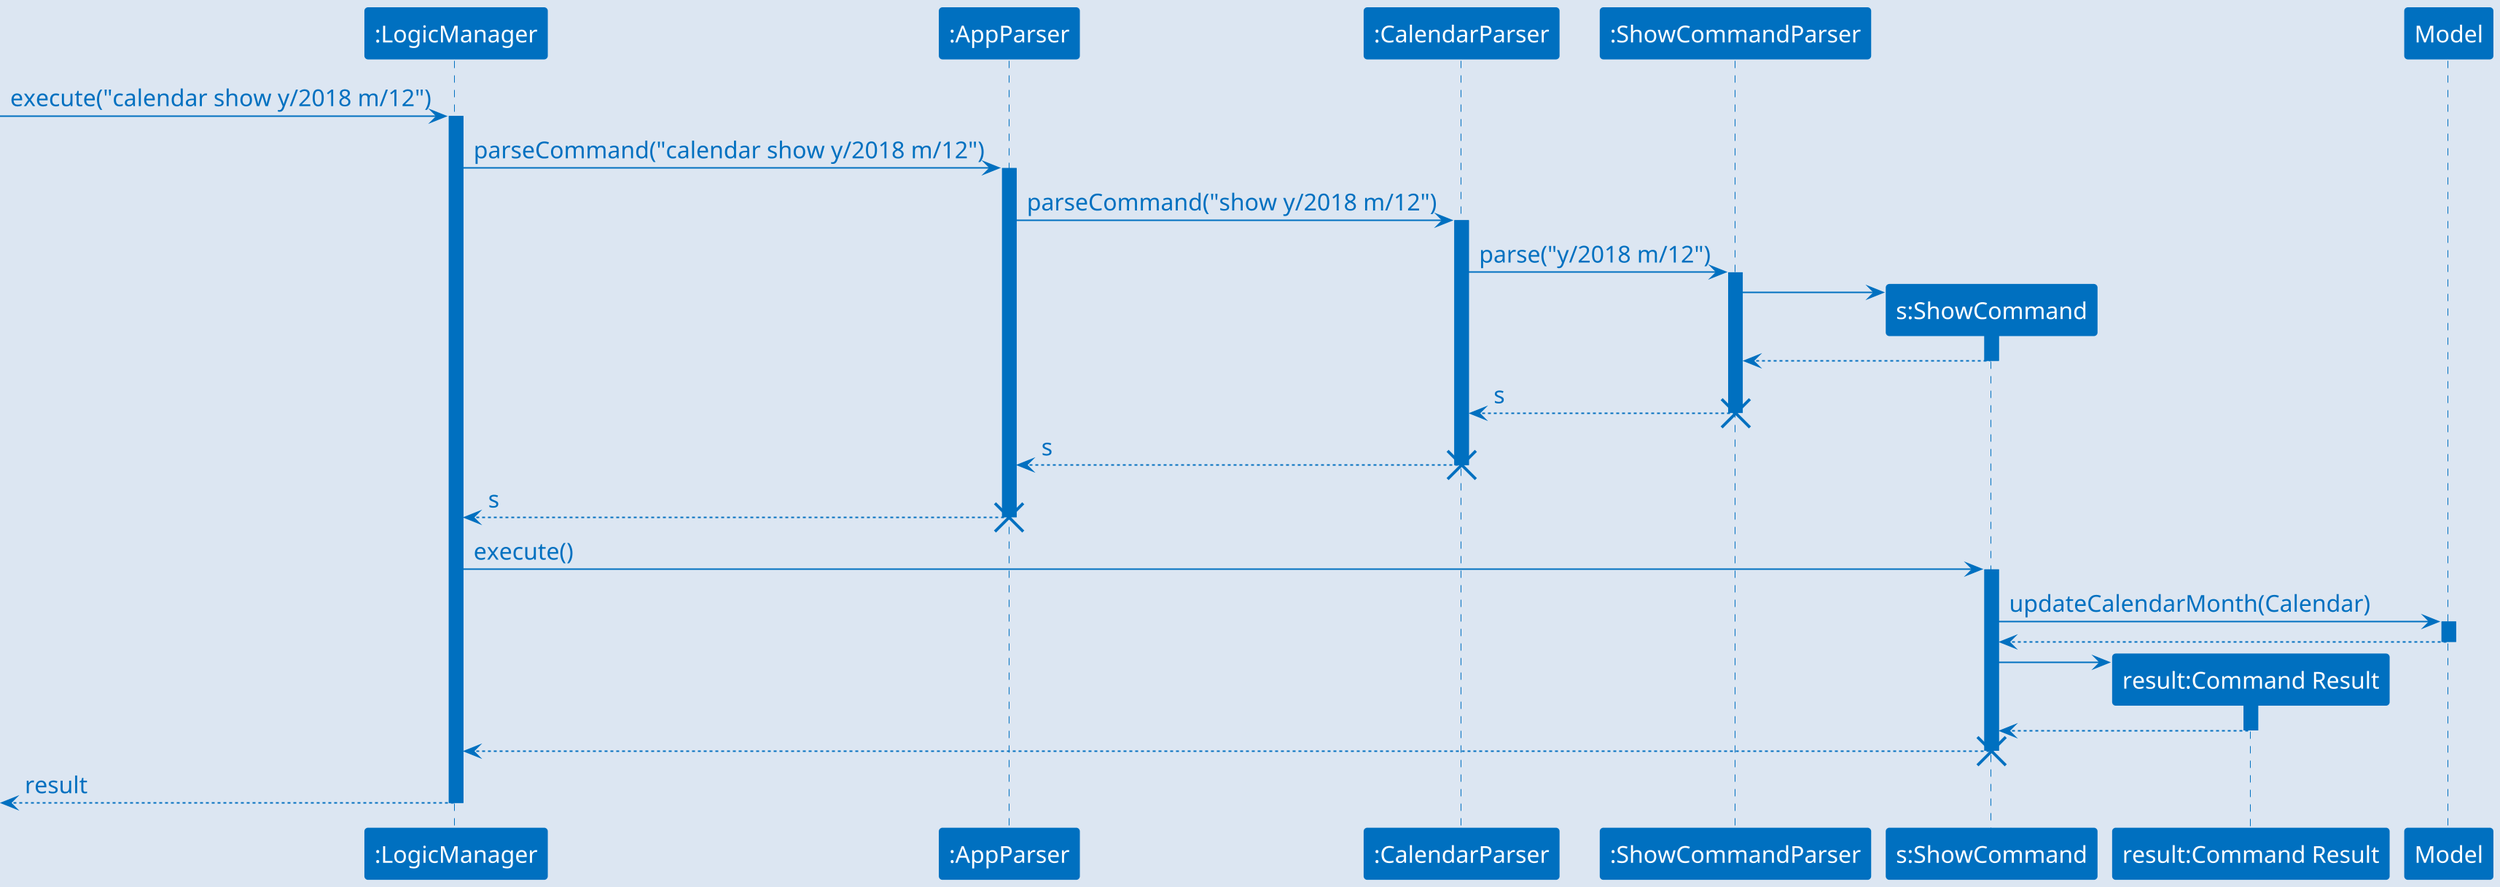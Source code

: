 @startuml CalendarShowCommandSequence

scale 2
skinparam defaultFontName Calibri
skinparam defaultFontSize 16
skinparam backgroundColor #DCE6F2
skinparam shadowing false

skinparam sequence {
    ParticipantBorderColor #0070C0
    ParticipantBackgroundColor #0070C0
    ParticipantFontColor #FFFFFF

    LifeLineBorderColor #0070C0
    LifeLineBackgroundColor #0070C0

    ArrowColor #0070C0
    ArrowBorderColor #0070C0
    ArrowFontColor #0070C0

}

participant logicManager as ":LogicManager"
participant appParser as ":AppParser"
participant calendarParser as ":CalendarParser"
participant showCommandParser as ":ShowCommandParser"
participant showCommand as "s:ShowCommand"
participant result as "result:Command Result"
participant model as "Model"

autoactivate on
[-> logicManager: execute("calendar show y/2018 m/12")
logicManager -> appParser: parseCommand("calendar show y/2018 m/12")
appParser -> calendarParser: parseCommand("show y/2018 m/12")
calendarParser -> showCommandParser: parse("y/2018 m/12")
create showCommand
showCommandParser -> showCommand
showCommand --> showCommandParser
showCommandParser --> calendarParser: s
destroy showCommandParser
calendarParser --> appParser: s
destroy calendarParser
appParser --> logicManager: s
destroy appParser
logicManager -> showCommand: execute()
showCommand -> model: updateCalendarMonth(Calendar)
model --> showCommand
create result
showCommand -> result
result --> showCommand
showCommand --> logicManager
destroy showCommand
logicManager -->[ : result

@enduml